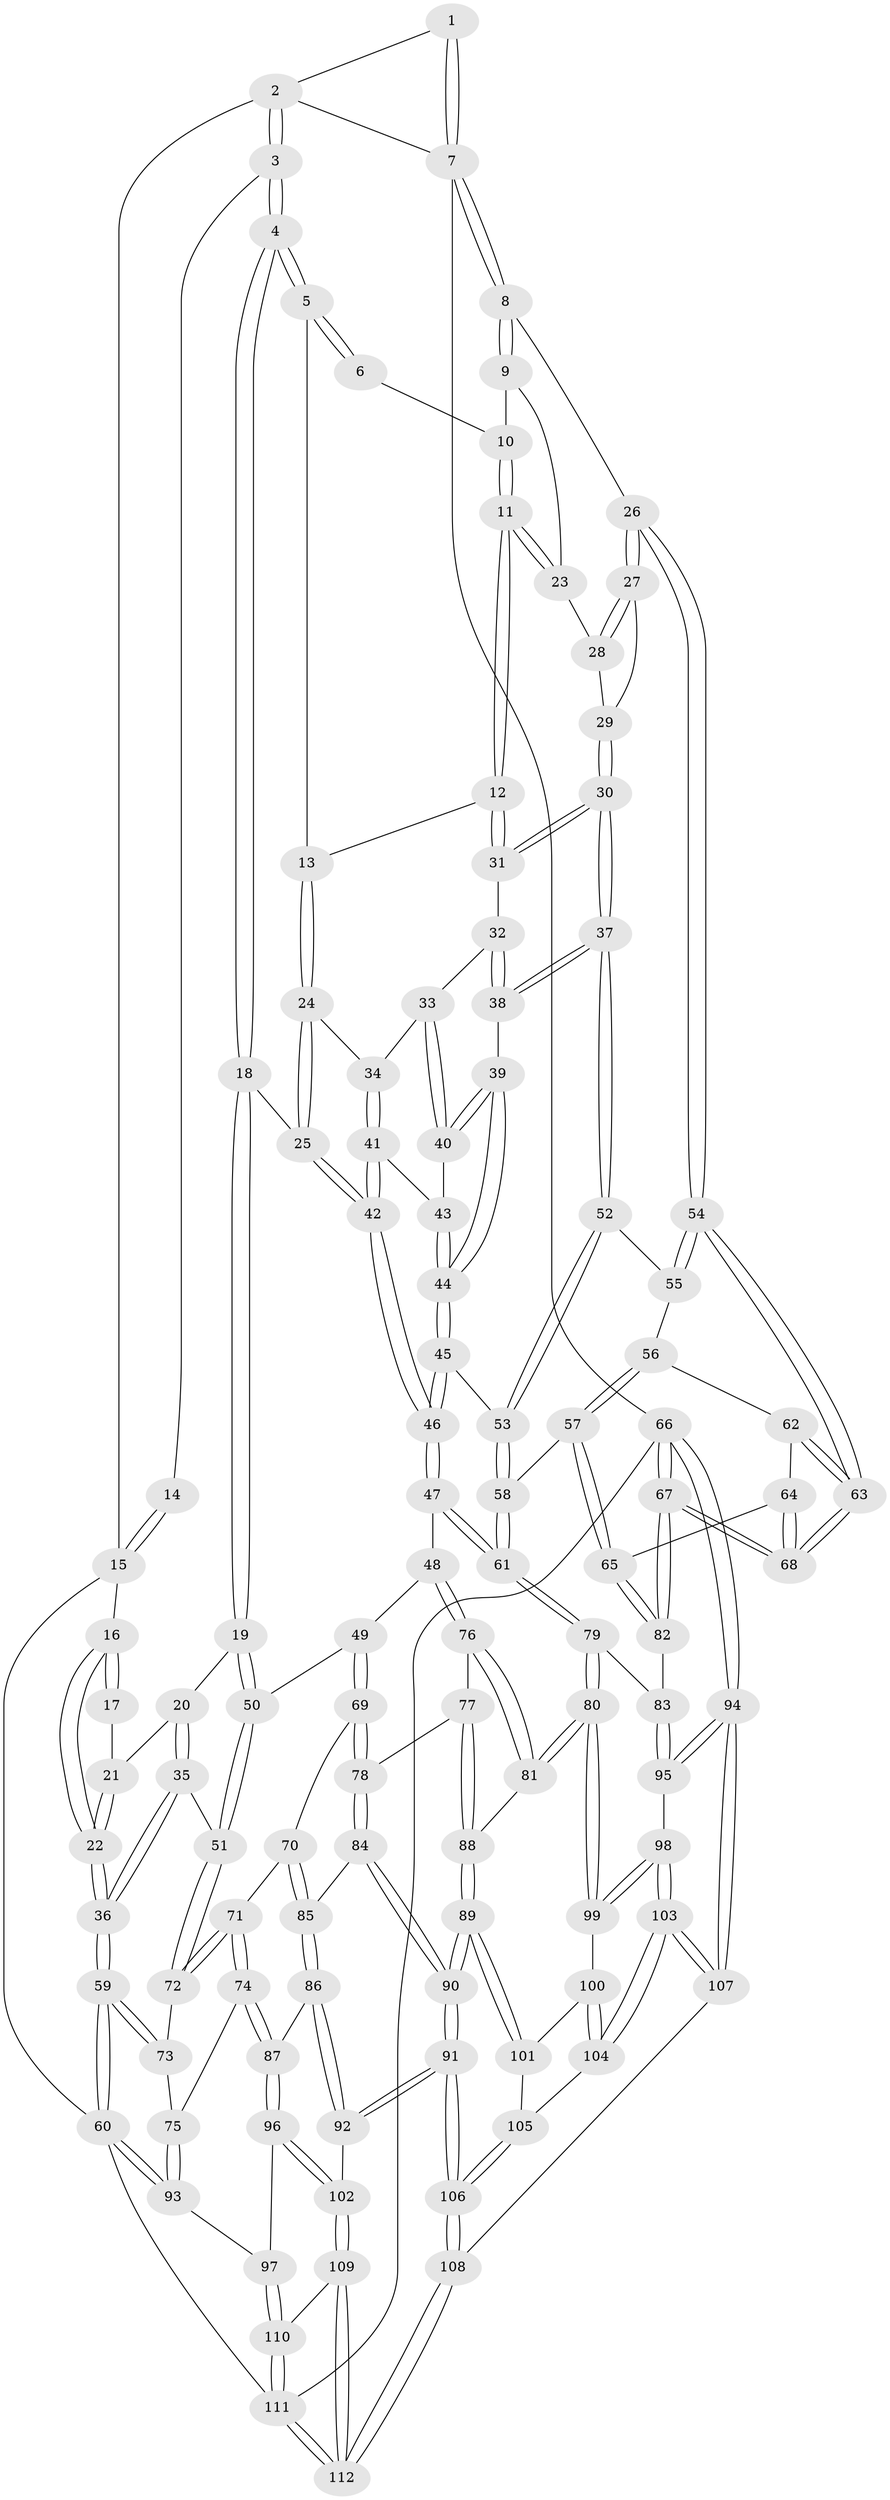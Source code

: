 // coarse degree distribution, {2: 0.05357142857142857, 3: 0.16071428571428573, 5: 0.375, 4: 0.30357142857142855, 6: 0.05357142857142857, 8: 0.05357142857142857}
// Generated by graph-tools (version 1.1) at 2025/05/03/04/25 22:05:40]
// undirected, 112 vertices, 276 edges
graph export_dot {
graph [start="1"]
  node [color=gray90,style=filled];
  1 [pos="+0.9657254696718058+0"];
  2 [pos="+0.45516696159457476+0"];
  3 [pos="+0.45516576339908066+0"];
  4 [pos="+0.5032634128308467+0.053181705051001005"];
  5 [pos="+0.6004467158654655+0.08927130936900678"];
  6 [pos="+0.8342937910738704+0.05674526340602657"];
  7 [pos="+1+0"];
  8 [pos="+1+0.05295800683075225"];
  9 [pos="+1+0.12011232558980764"];
  10 [pos="+0.8543438531187971+0.08648575607467991"];
  11 [pos="+0.8222038765112828+0.2347373945990591"];
  12 [pos="+0.822127201954517+0.2347622586779018"];
  13 [pos="+0.7349807012215335+0.194372005386474"];
  14 [pos="+0.3016991889057832+0.03546121278818583"];
  15 [pos="+0+0.1965750549036286"];
  16 [pos="+0+0.20913737183624606"];
  17 [pos="+0.22144415103098133+0.18333461159666214"];
  18 [pos="+0.47686840692196925+0.22054756205472245"];
  19 [pos="+0.3976842524801191+0.30651847774482904"];
  20 [pos="+0.2532269806681915+0.28819270098581756"];
  21 [pos="+0.2256633821090031+0.2240914418396843"];
  22 [pos="+0+0.26650726225766413"];
  23 [pos="+0.8314997502501206+0.23594921977286923"];
  24 [pos="+0.6812932276797122+0.3243605635549362"];
  25 [pos="+0.555940020267209+0.30713687915439836"];
  26 [pos="+1+0.27128746403213616"];
  27 [pos="+1+0.308289126806359"];
  28 [pos="+0.8613012324841566+0.25706676661565814"];
  29 [pos="+0.9384275456604901+0.3953859546590848"];
  30 [pos="+0.895476722792649+0.4390447369855739"];
  31 [pos="+0.8191009337254058+0.24306703628851636"];
  32 [pos="+0.7937312331730786+0.2981992456236639"];
  33 [pos="+0.7333542360210038+0.3313893138619756"];
  34 [pos="+0.6889024379804574+0.32900631972254574"];
  35 [pos="+0.03459874608298975+0.395435459969716"];
  36 [pos="+0+0.344048011446404"];
  37 [pos="+0.8833493921322045+0.4537298271672462"];
  38 [pos="+0.824438633816323+0.4366298345394934"];
  39 [pos="+0.7920483328988899+0.4437413151009273"];
  40 [pos="+0.7367997995791478+0.35415993149199465"];
  41 [pos="+0.6904406308297267+0.37339870424688604"];
  42 [pos="+0.6116864569020635+0.47535501850784684"];
  43 [pos="+0.7173027415751094+0.39646279219688907"];
  44 [pos="+0.7413388295383054+0.46594579584340723"];
  45 [pos="+0.7098804069953848+0.49140731118995234"];
  46 [pos="+0.619704836512083+0.5252074296321022"];
  47 [pos="+0.6108113174459926+0.5406832197341754"];
  48 [pos="+0.6073524404238085+0.5422162463304215"];
  49 [pos="+0.39218482297401636+0.5154018261395797"];
  50 [pos="+0.35991621512215227+0.4827637971164353"];
  51 [pos="+0.20402404129315957+0.5165763012239458"];
  52 [pos="+0.8843304605728249+0.4569480742444868"];
  53 [pos="+0.8172210062440299+0.5806379995012226"];
  54 [pos="+1+0.519931638371756"];
  55 [pos="+0.9154677453079286+0.4943750400651529"];
  56 [pos="+0.9399997036615508+0.5798366260534431"];
  57 [pos="+0.8844240789276379+0.631541617204739"];
  58 [pos="+0.8188143891851959+0.6139661084414548"];
  59 [pos="+0+0.724949915240676"];
  60 [pos="+0+0.7550540020535118"];
  61 [pos="+0.7337453711934246+0.677664348146112"];
  62 [pos="+0.9514709183897447+0.5839739889575164"];
  63 [pos="+1+0.5614884422358796"];
  64 [pos="+0.9782766723975307+0.6538396047886202"];
  65 [pos="+0.9097989906671919+0.7081772234422983"];
  66 [pos="+1+1"];
  67 [pos="+1+0.8795330346634003"];
  68 [pos="+1+0.7582626033681682"];
  69 [pos="+0.3930835034279927+0.6070064225306235"];
  70 [pos="+0.2796262295808657+0.6857421621960579"];
  71 [pos="+0.21150445300030088+0.6543024291542275"];
  72 [pos="+0.1983205945384222+0.5638937662782174"];
  73 [pos="+0.11032457353645692+0.6232388402574632"];
  74 [pos="+0.14796288815884337+0.7606796318744973"];
  75 [pos="+0.1017136785825046+0.7572459154084453"];
  76 [pos="+0.5505750083119059+0.670035756378071"];
  77 [pos="+0.5012945514837458+0.714328054372789"];
  78 [pos="+0.42104389493081085+0.6818211916097057"];
  79 [pos="+0.7369390459814318+0.7463876929147675"];
  80 [pos="+0.7201475595495775+0.7663139905933124"];
  81 [pos="+0.6410556170094219+0.747518987107251"];
  82 [pos="+0.9090857606096991+0.7518009321750201"];
  83 [pos="+0.8683570537610779+0.773102748048618"];
  84 [pos="+0.3422089891804765+0.7701777360578317"];
  85 [pos="+0.33463848599875096+0.7700350505561412"];
  86 [pos="+0.2422177321836313+0.8349922080061659"];
  87 [pos="+0.19752162762410402+0.8237959178833163"];
  88 [pos="+0.5129516914062839+0.7960176106915444"];
  89 [pos="+0.5019326907324799+0.8672974618042858"];
  90 [pos="+0.4702017694700003+0.8970326090608126"];
  91 [pos="+0.4567117439819935+0.9370246948445466"];
  92 [pos="+0.2810983115300354+0.9096701780966393"];
  93 [pos="+0+0.7611282344421448"];
  94 [pos="+1+1"];
  95 [pos="+0.8689259599250762+0.9332065216111242"];
  96 [pos="+0.1475372637655845+0.9018800757909184"];
  97 [pos="+0.0929215222596363+0.9498924930050411"];
  98 [pos="+0.7393367405630311+0.8660419025091505"];
  99 [pos="+0.7033246484969065+0.827627941153381"];
  100 [pos="+0.6950532341186192+0.8340889738974826"];
  101 [pos="+0.6255792494396926+0.8685712626846517"];
  102 [pos="+0.24895926556382356+0.9784468220115374"];
  103 [pos="+0.7399414352653324+1"];
  104 [pos="+0.6948141462171176+0.9842435024146982"];
  105 [pos="+0.6387005668566443+0.9463029851441181"];
  106 [pos="+0.4758786292301104+1"];
  107 [pos="+0.8376942458639848+1"];
  108 [pos="+0.4728222096024539+1"];
  109 [pos="+0.24761653370679904+0.9858807759425848"];
  110 [pos="+0.09384337375611246+0.9548349640972228"];
  111 [pos="+0.07242965347496189+1"];
  112 [pos="+0.28801853577177383+1"];
  1 -- 2;
  1 -- 7;
  1 -- 7;
  2 -- 3;
  2 -- 3;
  2 -- 7;
  2 -- 15;
  3 -- 4;
  3 -- 4;
  3 -- 14;
  4 -- 5;
  4 -- 5;
  4 -- 18;
  4 -- 18;
  5 -- 6;
  5 -- 6;
  5 -- 13;
  6 -- 10;
  7 -- 8;
  7 -- 8;
  7 -- 66;
  8 -- 9;
  8 -- 9;
  8 -- 26;
  9 -- 10;
  9 -- 23;
  10 -- 11;
  10 -- 11;
  11 -- 12;
  11 -- 12;
  11 -- 23;
  11 -- 23;
  12 -- 13;
  12 -- 31;
  12 -- 31;
  13 -- 24;
  13 -- 24;
  14 -- 15;
  14 -- 15;
  15 -- 16;
  15 -- 60;
  16 -- 17;
  16 -- 17;
  16 -- 22;
  16 -- 22;
  17 -- 21;
  18 -- 19;
  18 -- 19;
  18 -- 25;
  19 -- 20;
  19 -- 50;
  19 -- 50;
  20 -- 21;
  20 -- 35;
  20 -- 35;
  21 -- 22;
  21 -- 22;
  22 -- 36;
  22 -- 36;
  23 -- 28;
  24 -- 25;
  24 -- 25;
  24 -- 34;
  25 -- 42;
  25 -- 42;
  26 -- 27;
  26 -- 27;
  26 -- 54;
  26 -- 54;
  27 -- 28;
  27 -- 28;
  27 -- 29;
  28 -- 29;
  29 -- 30;
  29 -- 30;
  30 -- 31;
  30 -- 31;
  30 -- 37;
  30 -- 37;
  31 -- 32;
  32 -- 33;
  32 -- 38;
  32 -- 38;
  33 -- 34;
  33 -- 40;
  33 -- 40;
  34 -- 41;
  34 -- 41;
  35 -- 36;
  35 -- 36;
  35 -- 51;
  36 -- 59;
  36 -- 59;
  37 -- 38;
  37 -- 38;
  37 -- 52;
  37 -- 52;
  38 -- 39;
  39 -- 40;
  39 -- 40;
  39 -- 44;
  39 -- 44;
  40 -- 43;
  41 -- 42;
  41 -- 42;
  41 -- 43;
  42 -- 46;
  42 -- 46;
  43 -- 44;
  43 -- 44;
  44 -- 45;
  44 -- 45;
  45 -- 46;
  45 -- 46;
  45 -- 53;
  46 -- 47;
  46 -- 47;
  47 -- 48;
  47 -- 61;
  47 -- 61;
  48 -- 49;
  48 -- 76;
  48 -- 76;
  49 -- 50;
  49 -- 69;
  49 -- 69;
  50 -- 51;
  50 -- 51;
  51 -- 72;
  51 -- 72;
  52 -- 53;
  52 -- 53;
  52 -- 55;
  53 -- 58;
  53 -- 58;
  54 -- 55;
  54 -- 55;
  54 -- 63;
  54 -- 63;
  55 -- 56;
  56 -- 57;
  56 -- 57;
  56 -- 62;
  57 -- 58;
  57 -- 65;
  57 -- 65;
  58 -- 61;
  58 -- 61;
  59 -- 60;
  59 -- 60;
  59 -- 73;
  59 -- 73;
  60 -- 93;
  60 -- 93;
  60 -- 111;
  61 -- 79;
  61 -- 79;
  62 -- 63;
  62 -- 63;
  62 -- 64;
  63 -- 68;
  63 -- 68;
  64 -- 65;
  64 -- 68;
  64 -- 68;
  65 -- 82;
  65 -- 82;
  66 -- 67;
  66 -- 67;
  66 -- 94;
  66 -- 94;
  66 -- 111;
  67 -- 68;
  67 -- 68;
  67 -- 82;
  67 -- 82;
  69 -- 70;
  69 -- 78;
  69 -- 78;
  70 -- 71;
  70 -- 85;
  70 -- 85;
  71 -- 72;
  71 -- 72;
  71 -- 74;
  71 -- 74;
  72 -- 73;
  73 -- 75;
  74 -- 75;
  74 -- 87;
  74 -- 87;
  75 -- 93;
  75 -- 93;
  76 -- 77;
  76 -- 81;
  76 -- 81;
  77 -- 78;
  77 -- 88;
  77 -- 88;
  78 -- 84;
  78 -- 84;
  79 -- 80;
  79 -- 80;
  79 -- 83;
  80 -- 81;
  80 -- 81;
  80 -- 99;
  80 -- 99;
  81 -- 88;
  82 -- 83;
  83 -- 95;
  83 -- 95;
  84 -- 85;
  84 -- 90;
  84 -- 90;
  85 -- 86;
  85 -- 86;
  86 -- 87;
  86 -- 92;
  86 -- 92;
  87 -- 96;
  87 -- 96;
  88 -- 89;
  88 -- 89;
  89 -- 90;
  89 -- 90;
  89 -- 101;
  89 -- 101;
  90 -- 91;
  90 -- 91;
  91 -- 92;
  91 -- 92;
  91 -- 106;
  91 -- 106;
  92 -- 102;
  93 -- 97;
  94 -- 95;
  94 -- 95;
  94 -- 107;
  94 -- 107;
  95 -- 98;
  96 -- 97;
  96 -- 102;
  96 -- 102;
  97 -- 110;
  97 -- 110;
  98 -- 99;
  98 -- 99;
  98 -- 103;
  98 -- 103;
  99 -- 100;
  100 -- 101;
  100 -- 104;
  100 -- 104;
  101 -- 105;
  102 -- 109;
  102 -- 109;
  103 -- 104;
  103 -- 104;
  103 -- 107;
  103 -- 107;
  104 -- 105;
  105 -- 106;
  105 -- 106;
  106 -- 108;
  106 -- 108;
  107 -- 108;
  108 -- 112;
  108 -- 112;
  109 -- 110;
  109 -- 112;
  109 -- 112;
  110 -- 111;
  110 -- 111;
  111 -- 112;
  111 -- 112;
}
